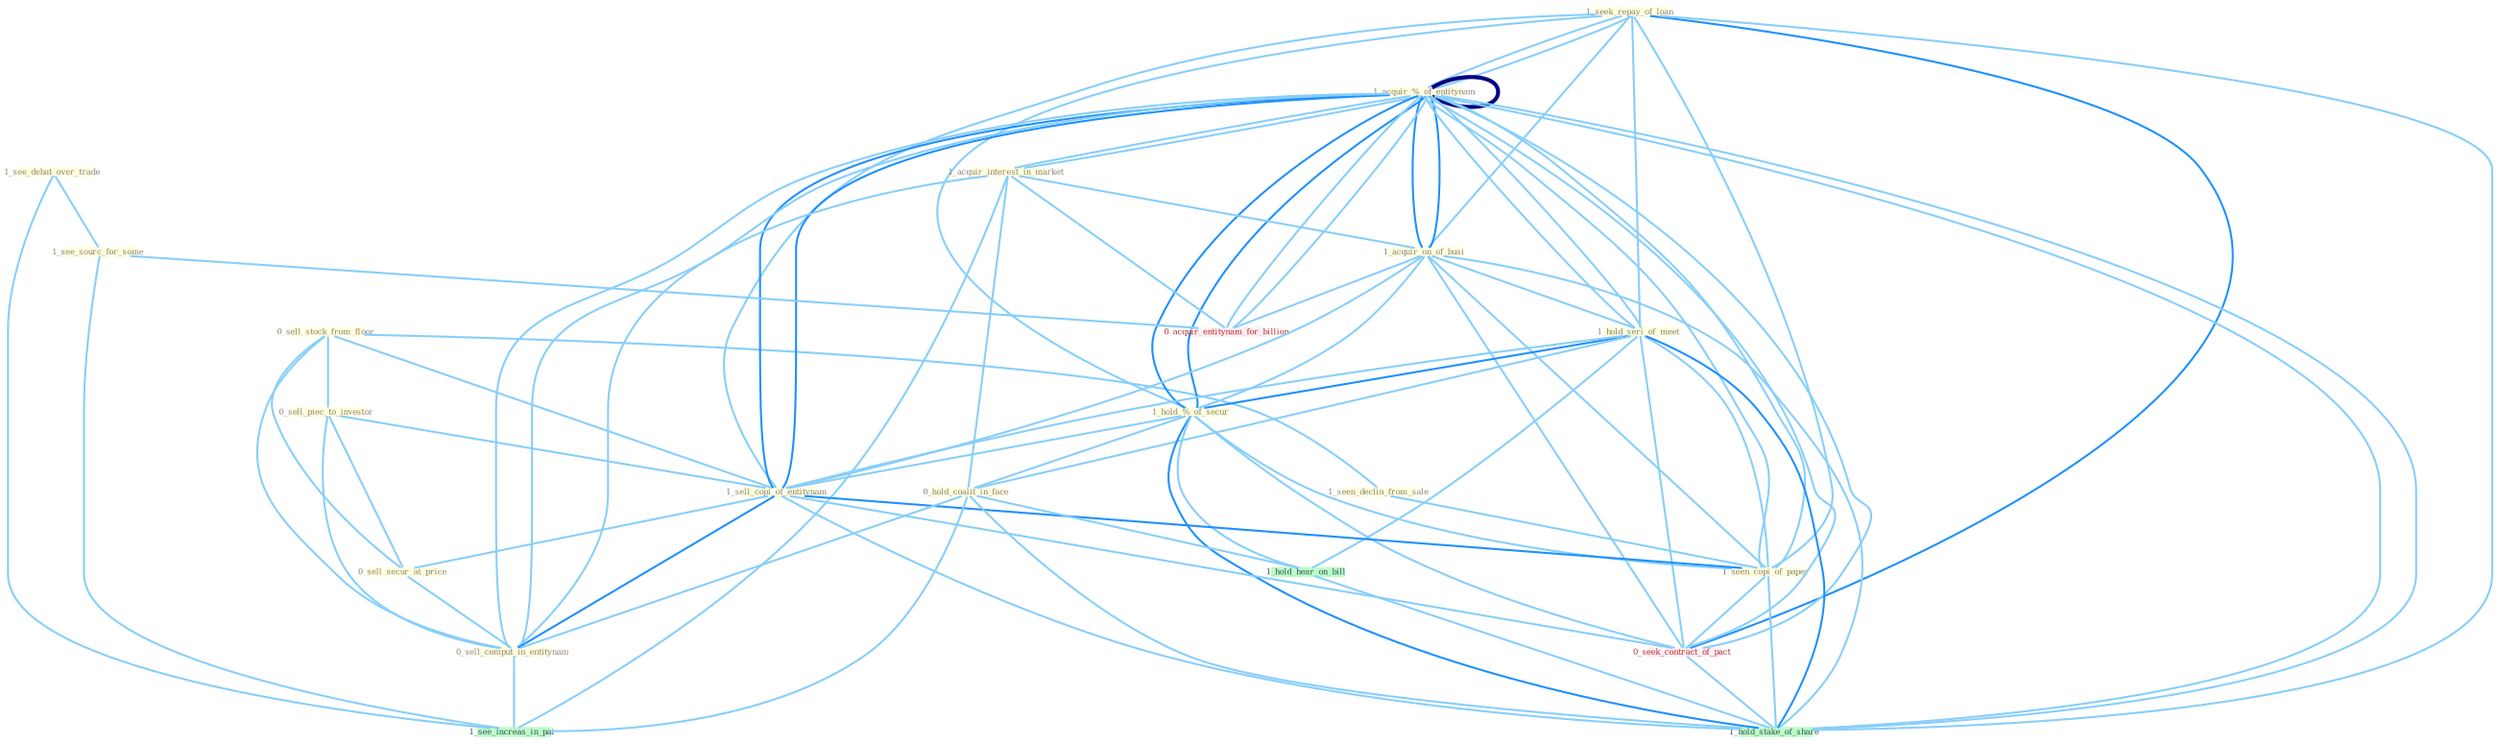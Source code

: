 Graph G{ 
    node
    [shape=polygon,style=filled,width=.5,height=.06,color="#BDFCC9",fixedsize=true,fontsize=4,
    fontcolor="#2f4f4f"];
    {node
    [color="#ffffe0", fontcolor="#8b7d6b"] "1_seek_repay_of_loan " "0_sell_stock_from_floor " "1_seen_declin_from_sale " "1_acquir_%_of_entitynam " "1_see_debat_over_trade " "1_see_sourc_for_some " "1_acquir_%_of_entitynam " "0_sell_piec_to_investor " "1_acquir_interest_in_market " "1_acquir_on_of_busi " "1_hold_seri_of_meet " "1_hold_%_of_secur " "1_sell_copi_of_entitynam " "0_sell_secur_at_price " "0_hold_coalit_in_face " "0_sell_comput_in_entitynam " "1_seen_copi_of_paper "}
{node [color="#fff0f5", fontcolor="#b22222"] "0_seek_contract_of_pact " "0_acquir_entitynam_for_billion "}
edge [color="#B0E2FF"];

	"1_seek_repay_of_loan " -- "1_acquir_%_of_entitynam " [w="1", color="#87cefa" ];
	"1_seek_repay_of_loan " -- "1_acquir_%_of_entitynam " [w="1", color="#87cefa" ];
	"1_seek_repay_of_loan " -- "1_acquir_on_of_busi " [w="1", color="#87cefa" ];
	"1_seek_repay_of_loan " -- "1_hold_seri_of_meet " [w="1", color="#87cefa" ];
	"1_seek_repay_of_loan " -- "1_hold_%_of_secur " [w="1", color="#87cefa" ];
	"1_seek_repay_of_loan " -- "1_sell_copi_of_entitynam " [w="1", color="#87cefa" ];
	"1_seek_repay_of_loan " -- "1_seen_copi_of_paper " [w="1", color="#87cefa" ];
	"1_seek_repay_of_loan " -- "0_seek_contract_of_pact " [w="2", color="#1e90ff" , len=0.8];
	"1_seek_repay_of_loan " -- "1_hold_stake_of_share " [w="1", color="#87cefa" ];
	"0_sell_stock_from_floor " -- "1_seen_declin_from_sale " [w="1", color="#87cefa" ];
	"0_sell_stock_from_floor " -- "0_sell_piec_to_investor " [w="1", color="#87cefa" ];
	"0_sell_stock_from_floor " -- "1_sell_copi_of_entitynam " [w="1", color="#87cefa" ];
	"0_sell_stock_from_floor " -- "0_sell_secur_at_price " [w="1", color="#87cefa" ];
	"0_sell_stock_from_floor " -- "0_sell_comput_in_entitynam " [w="1", color="#87cefa" ];
	"1_seen_declin_from_sale " -- "1_seen_copi_of_paper " [w="1", color="#87cefa" ];
	"1_acquir_%_of_entitynam " -- "1_acquir_%_of_entitynam " [w="4", style=bold, color="#000080", len=0.4];
	"1_acquir_%_of_entitynam " -- "1_acquir_interest_in_market " [w="1", color="#87cefa" ];
	"1_acquir_%_of_entitynam " -- "1_acquir_on_of_busi " [w="2", color="#1e90ff" , len=0.8];
	"1_acquir_%_of_entitynam " -- "1_hold_seri_of_meet " [w="1", color="#87cefa" ];
	"1_acquir_%_of_entitynam " -- "1_hold_%_of_secur " [w="2", color="#1e90ff" , len=0.8];
	"1_acquir_%_of_entitynam " -- "1_sell_copi_of_entitynam " [w="2", color="#1e90ff" , len=0.8];
	"1_acquir_%_of_entitynam " -- "0_sell_comput_in_entitynam " [w="1", color="#87cefa" ];
	"1_acquir_%_of_entitynam " -- "1_seen_copi_of_paper " [w="1", color="#87cefa" ];
	"1_acquir_%_of_entitynam " -- "0_seek_contract_of_pact " [w="1", color="#87cefa" ];
	"1_acquir_%_of_entitynam " -- "0_acquir_entitynam_for_billion " [w="1", color="#87cefa" ];
	"1_acquir_%_of_entitynam " -- "1_hold_stake_of_share " [w="1", color="#87cefa" ];
	"1_see_debat_over_trade " -- "1_see_sourc_for_some " [w="1", color="#87cefa" ];
	"1_see_debat_over_trade " -- "1_see_increas_in_pai " [w="1", color="#87cefa" ];
	"1_see_sourc_for_some " -- "0_acquir_entitynam_for_billion " [w="1", color="#87cefa" ];
	"1_see_sourc_for_some " -- "1_see_increas_in_pai " [w="1", color="#87cefa" ];
	"1_acquir_%_of_entitynam " -- "1_acquir_interest_in_market " [w="1", color="#87cefa" ];
	"1_acquir_%_of_entitynam " -- "1_acquir_on_of_busi " [w="2", color="#1e90ff" , len=0.8];
	"1_acquir_%_of_entitynam " -- "1_hold_seri_of_meet " [w="1", color="#87cefa" ];
	"1_acquir_%_of_entitynam " -- "1_hold_%_of_secur " [w="2", color="#1e90ff" , len=0.8];
	"1_acquir_%_of_entitynam " -- "1_sell_copi_of_entitynam " [w="2", color="#1e90ff" , len=0.8];
	"1_acquir_%_of_entitynam " -- "0_sell_comput_in_entitynam " [w="1", color="#87cefa" ];
	"1_acquir_%_of_entitynam " -- "1_seen_copi_of_paper " [w="1", color="#87cefa" ];
	"1_acquir_%_of_entitynam " -- "0_seek_contract_of_pact " [w="1", color="#87cefa" ];
	"1_acquir_%_of_entitynam " -- "0_acquir_entitynam_for_billion " [w="1", color="#87cefa" ];
	"1_acquir_%_of_entitynam " -- "1_hold_stake_of_share " [w="1", color="#87cefa" ];
	"0_sell_piec_to_investor " -- "1_sell_copi_of_entitynam " [w="1", color="#87cefa" ];
	"0_sell_piec_to_investor " -- "0_sell_secur_at_price " [w="1", color="#87cefa" ];
	"0_sell_piec_to_investor " -- "0_sell_comput_in_entitynam " [w="1", color="#87cefa" ];
	"1_acquir_interest_in_market " -- "1_acquir_on_of_busi " [w="1", color="#87cefa" ];
	"1_acquir_interest_in_market " -- "0_hold_coalit_in_face " [w="1", color="#87cefa" ];
	"1_acquir_interest_in_market " -- "0_sell_comput_in_entitynam " [w="1", color="#87cefa" ];
	"1_acquir_interest_in_market " -- "0_acquir_entitynam_for_billion " [w="1", color="#87cefa" ];
	"1_acquir_interest_in_market " -- "1_see_increas_in_pai " [w="1", color="#87cefa" ];
	"1_acquir_on_of_busi " -- "1_hold_seri_of_meet " [w="1", color="#87cefa" ];
	"1_acquir_on_of_busi " -- "1_hold_%_of_secur " [w="1", color="#87cefa" ];
	"1_acquir_on_of_busi " -- "1_sell_copi_of_entitynam " [w="1", color="#87cefa" ];
	"1_acquir_on_of_busi " -- "1_seen_copi_of_paper " [w="1", color="#87cefa" ];
	"1_acquir_on_of_busi " -- "0_seek_contract_of_pact " [w="1", color="#87cefa" ];
	"1_acquir_on_of_busi " -- "0_acquir_entitynam_for_billion " [w="1", color="#87cefa" ];
	"1_acquir_on_of_busi " -- "1_hold_stake_of_share " [w="1", color="#87cefa" ];
	"1_hold_seri_of_meet " -- "1_hold_%_of_secur " [w="2", color="#1e90ff" , len=0.8];
	"1_hold_seri_of_meet " -- "1_sell_copi_of_entitynam " [w="1", color="#87cefa" ];
	"1_hold_seri_of_meet " -- "0_hold_coalit_in_face " [w="1", color="#87cefa" ];
	"1_hold_seri_of_meet " -- "1_seen_copi_of_paper " [w="1", color="#87cefa" ];
	"1_hold_seri_of_meet " -- "0_seek_contract_of_pact " [w="1", color="#87cefa" ];
	"1_hold_seri_of_meet " -- "1_hold_hear_on_bill " [w="1", color="#87cefa" ];
	"1_hold_seri_of_meet " -- "1_hold_stake_of_share " [w="2", color="#1e90ff" , len=0.8];
	"1_hold_%_of_secur " -- "1_sell_copi_of_entitynam " [w="1", color="#87cefa" ];
	"1_hold_%_of_secur " -- "0_hold_coalit_in_face " [w="1", color="#87cefa" ];
	"1_hold_%_of_secur " -- "1_seen_copi_of_paper " [w="1", color="#87cefa" ];
	"1_hold_%_of_secur " -- "0_seek_contract_of_pact " [w="1", color="#87cefa" ];
	"1_hold_%_of_secur " -- "1_hold_hear_on_bill " [w="1", color="#87cefa" ];
	"1_hold_%_of_secur " -- "1_hold_stake_of_share " [w="2", color="#1e90ff" , len=0.8];
	"1_sell_copi_of_entitynam " -- "0_sell_secur_at_price " [w="1", color="#87cefa" ];
	"1_sell_copi_of_entitynam " -- "0_sell_comput_in_entitynam " [w="2", color="#1e90ff" , len=0.8];
	"1_sell_copi_of_entitynam " -- "1_seen_copi_of_paper " [w="2", color="#1e90ff" , len=0.8];
	"1_sell_copi_of_entitynam " -- "0_seek_contract_of_pact " [w="1", color="#87cefa" ];
	"1_sell_copi_of_entitynam " -- "1_hold_stake_of_share " [w="1", color="#87cefa" ];
	"0_sell_secur_at_price " -- "0_sell_comput_in_entitynam " [w="1", color="#87cefa" ];
	"0_hold_coalit_in_face " -- "0_sell_comput_in_entitynam " [w="1", color="#87cefa" ];
	"0_hold_coalit_in_face " -- "1_see_increas_in_pai " [w="1", color="#87cefa" ];
	"0_hold_coalit_in_face " -- "1_hold_hear_on_bill " [w="1", color="#87cefa" ];
	"0_hold_coalit_in_face " -- "1_hold_stake_of_share " [w="1", color="#87cefa" ];
	"0_sell_comput_in_entitynam " -- "1_see_increas_in_pai " [w="1", color="#87cefa" ];
	"1_seen_copi_of_paper " -- "0_seek_contract_of_pact " [w="1", color="#87cefa" ];
	"1_seen_copi_of_paper " -- "1_hold_stake_of_share " [w="1", color="#87cefa" ];
	"0_seek_contract_of_pact " -- "1_hold_stake_of_share " [w="1", color="#87cefa" ];
	"1_hold_hear_on_bill " -- "1_hold_stake_of_share " [w="1", color="#87cefa" ];
}